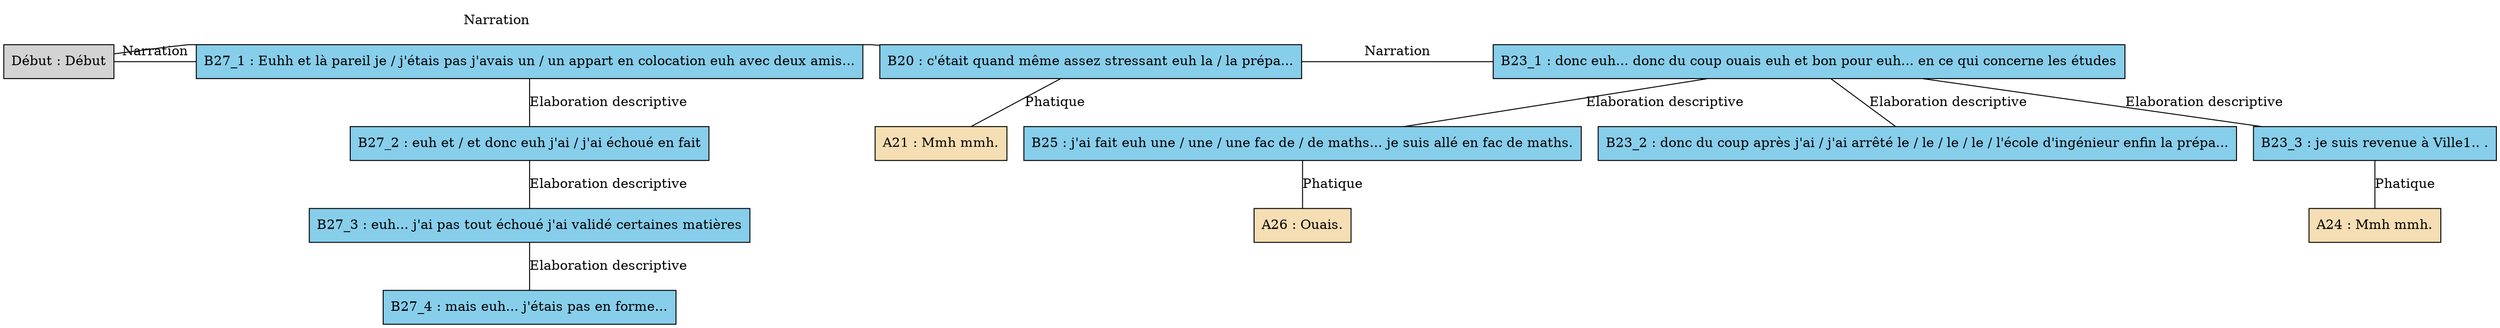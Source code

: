 digraph A01 {
	node [shape=box style=filled]
	"Début" [label="Début : Début"]
	B20 [label="B20 : c'était quand même assez stressant euh la / la prépa..." fillcolor=skyblue]
	A21 [label="A21 : Mmh mmh." fillcolor=wheat]
	B23_1 [label="B23_1 : donc euh... donc du coup ouais euh et bon pour euh... en ce qui concerne les études" fillcolor=skyblue]
	B23_2 [label="B23_2 : donc du coup après j'ai / j'ai arrêté le / le / le / le / l'école d'ingénieur enfin la prépa..." fillcolor=skyblue]
	B23_3 [label="B23_3 : je suis revenue à Ville1.. ." fillcolor=skyblue]
	A24 [label="A24 : Mmh mmh." fillcolor=wheat]
	B25 [label="B25 : j'ai fait euh une / une / une fac de / de maths... je suis allé en fac de maths." fillcolor=skyblue]
	A26 [label="A26 : Ouais." fillcolor=wheat]
	B27_1 [label="B27_1 : Euhh et là pareil je / j'étais pas j'avais un / un appart en colocation euh avec deux amis..." fillcolor=skyblue]
	B27_2 [label="B27_2 : euh et / et donc euh j'ai / j'ai échoué en fait" fillcolor=skyblue]
	B27_3 [label="B27_3 : euh... j'ai pas tout échoué j'ai validé certaines matières" fillcolor=skyblue]
	B27_4 [label="B27_4 : mais euh... j'étais pas en forme..." fillcolor=skyblue]
	{
		rank=same
		"Début"
		B20
		"Début" -> B20 [label=Narration dir=none]
	}
	B20 -> A21 [label=Phatique dir=none]
	{
		rank=same
		B20
		B23_1
		B20 -> B23_1 [label=Narration dir=none]
	}
	B23_1 -> B23_2 [label="Elaboration descriptive" dir=none]
	B23_1 -> B23_3 [label="Elaboration descriptive" dir=none]
	B23_3 -> A24 [label=Phatique dir=none]
	B23_1 -> B25 [label="Elaboration descriptive" dir=none]
	B25 -> A26 [label=Phatique dir=none]
	{
		rank=same
		"Début"
		B27_1
		"Début" -> B27_1 [label=Narration dir=none]
	}
	B27_1 -> B27_2 [label="Elaboration descriptive" dir=none]
	B27_2 -> B27_3 [label="Elaboration descriptive" dir=none]
	B27_3 -> B27_4 [label="Elaboration descriptive" dir=none]
}
